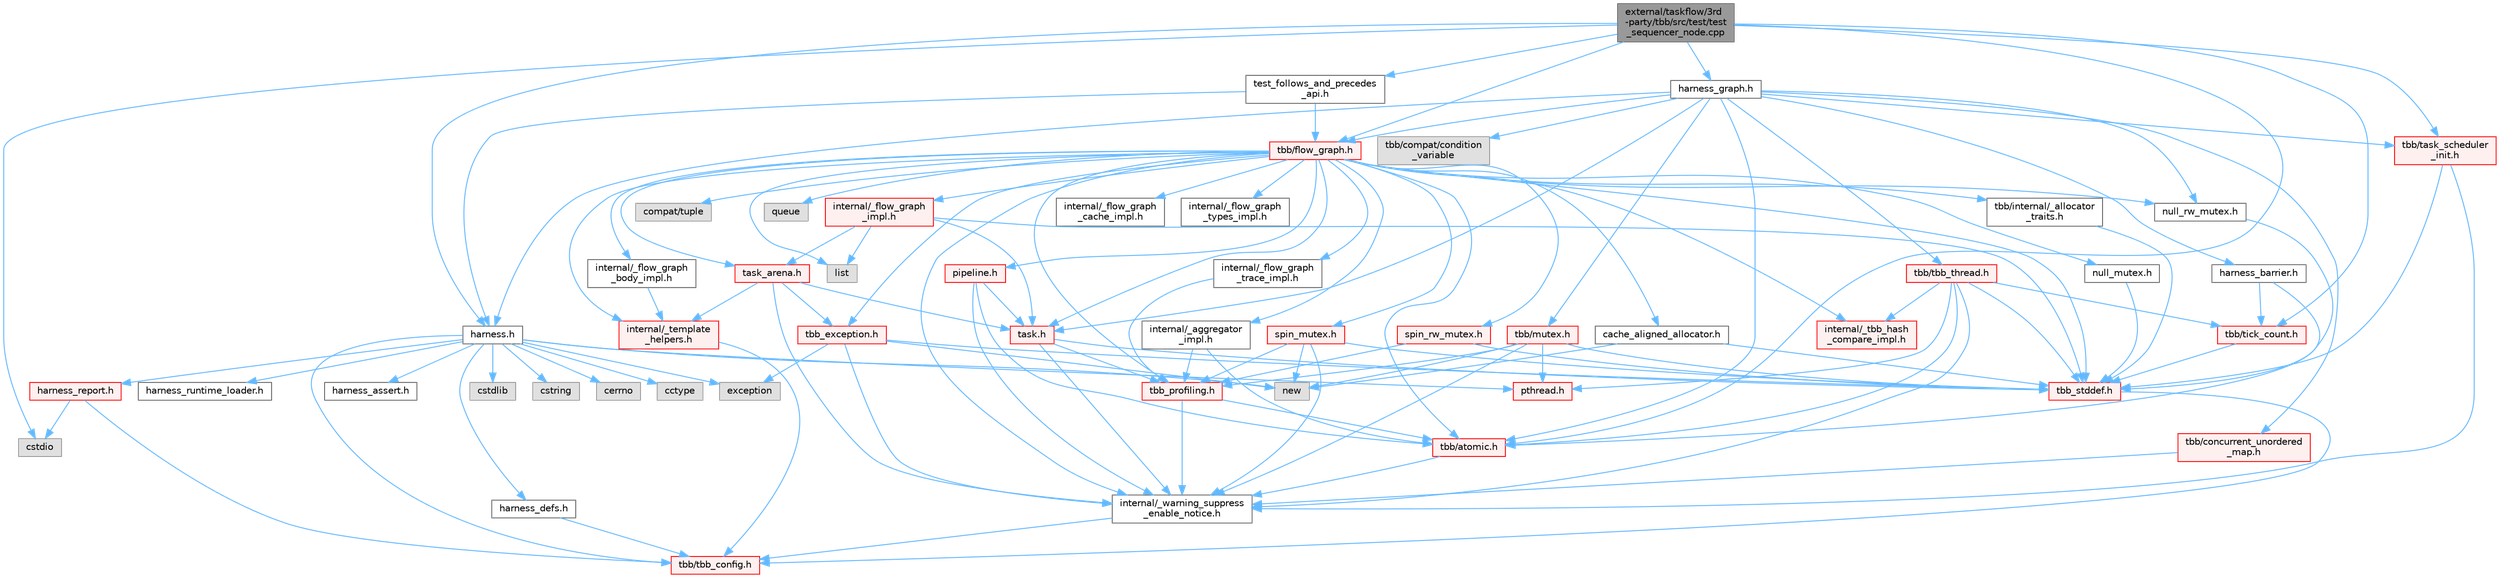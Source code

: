 digraph "external/taskflow/3rd-party/tbb/src/test/test_sequencer_node.cpp"
{
 // LATEX_PDF_SIZE
  bgcolor="transparent";
  edge [fontname=Helvetica,fontsize=10,labelfontname=Helvetica,labelfontsize=10];
  node [fontname=Helvetica,fontsize=10,shape=box,height=0.2,width=0.4];
  Node1 [id="Node000001",label="external/taskflow/3rd\l-party/tbb/src/test/test\l_sequencer_node.cpp",height=0.2,width=0.4,color="gray40", fillcolor="grey60", style="filled", fontcolor="black",tooltip=" "];
  Node1 -> Node2 [id="edge118_Node000001_Node000002",color="steelblue1",style="solid",tooltip=" "];
  Node2 [id="Node000002",label="harness.h",height=0.2,width=0.4,color="grey40", fillcolor="white", style="filled",URL="$harness_8h.html",tooltip=" "];
  Node2 -> Node3 [id="edge119_Node000002_Node000003",color="steelblue1",style="solid",tooltip=" "];
  Node3 [id="Node000003",label="tbb/tbb_config.h",height=0.2,width=0.4,color="red", fillcolor="#FFF0F0", style="filled",URL="$tbb__config_8h.html",tooltip=" "];
  Node2 -> Node5 [id="edge120_Node000002_Node000005",color="steelblue1",style="solid",tooltip=" "];
  Node5 [id="Node000005",label="harness_defs.h",height=0.2,width=0.4,color="grey40", fillcolor="white", style="filled",URL="$harness__defs_8h.html",tooltip=" "];
  Node5 -> Node3 [id="edge121_Node000005_Node000003",color="steelblue1",style="solid",tooltip=" "];
  Node2 -> Node6 [id="edge122_Node000002_Node000006",color="steelblue1",style="solid",tooltip=" "];
  Node6 [id="Node000006",label="cstdlib",height=0.2,width=0.4,color="grey60", fillcolor="#E0E0E0", style="filled",tooltip=" "];
  Node2 -> Node7 [id="edge123_Node000002_Node000007",color="steelblue1",style="solid",tooltip=" "];
  Node7 [id="Node000007",label="cstring",height=0.2,width=0.4,color="grey60", fillcolor="#E0E0E0", style="filled",tooltip=" "];
  Node2 -> Node8 [id="edge124_Node000002_Node000008",color="steelblue1",style="solid",tooltip=" "];
  Node8 [id="Node000008",label="cerrno",height=0.2,width=0.4,color="grey60", fillcolor="#E0E0E0", style="filled",tooltip=" "];
  Node2 -> Node9 [id="edge125_Node000002_Node000009",color="steelblue1",style="solid",tooltip=" "];
  Node9 [id="Node000009",label="cctype",height=0.2,width=0.4,color="grey60", fillcolor="#E0E0E0", style="filled",tooltip=" "];
  Node2 -> Node10 [id="edge126_Node000002_Node000010",color="steelblue1",style="solid",tooltip=" "];
  Node10 [id="Node000010",label="new",height=0.2,width=0.4,color="grey60", fillcolor="#E0E0E0", style="filled",tooltip=" "];
  Node2 -> Node11 [id="edge127_Node000002_Node000011",color="steelblue1",style="solid",tooltip=" "];
  Node11 [id="Node000011",label="pthread.h",height=0.2,width=0.4,color="red", fillcolor="#FFF0F0", style="filled",URL="$pthread_8h.html",tooltip=" "];
  Node2 -> Node57 [id="edge128_Node000002_Node000057",color="steelblue1",style="solid",tooltip=" "];
  Node57 [id="Node000057",label="harness_runtime_loader.h",height=0.2,width=0.4,color="grey40", fillcolor="white", style="filled",URL="$harness__runtime__loader_8h.html",tooltip=" "];
  Node2 -> Node58 [id="edge129_Node000002_Node000058",color="steelblue1",style="solid",tooltip=" "];
  Node58 [id="Node000058",label="harness_report.h",height=0.2,width=0.4,color="red", fillcolor="#FFF0F0", style="filled",URL="$harness__report_8h.html",tooltip=" "];
  Node58 -> Node59 [id="edge130_Node000058_Node000059",color="steelblue1",style="solid",tooltip=" "];
  Node59 [id="Node000059",label="cstdio",height=0.2,width=0.4,color="grey60", fillcolor="#E0E0E0", style="filled",tooltip=" "];
  Node58 -> Node3 [id="edge131_Node000058_Node000003",color="steelblue1",style="solid",tooltip=" "];
  Node2 -> Node24 [id="edge132_Node000002_Node000024",color="steelblue1",style="solid",tooltip=" "];
  Node24 [id="Node000024",label="exception",height=0.2,width=0.4,color="grey60", fillcolor="#E0E0E0", style="filled",tooltip=" "];
  Node2 -> Node61 [id="edge133_Node000002_Node000061",color="steelblue1",style="solid",tooltip=" "];
  Node61 [id="Node000061",label="harness_assert.h",height=0.2,width=0.4,color="grey40", fillcolor="white", style="filled",URL="$harness__assert_8h.html",tooltip=" "];
  Node1 -> Node62 [id="edge134_Node000001_Node000062",color="steelblue1",style="solid",tooltip=" "];
  Node62 [id="Node000062",label="harness_graph.h",height=0.2,width=0.4,color="grey40", fillcolor="white", style="filled",URL="$harness__graph_8h.html",tooltip=" "];
  Node62 -> Node2 [id="edge135_Node000062_Node000002",color="steelblue1",style="solid",tooltip=" "];
  Node62 -> Node63 [id="edge136_Node000062_Node000063",color="steelblue1",style="solid",tooltip=" "];
  Node63 [id="Node000063",label="harness_barrier.h",height=0.2,width=0.4,color="grey40", fillcolor="white", style="filled",URL="$harness__barrier_8h.html",tooltip=" "];
  Node63 -> Node64 [id="edge137_Node000063_Node000064",color="steelblue1",style="solid",tooltip=" "];
  Node64 [id="Node000064",label="tbb/atomic.h",height=0.2,width=0.4,color="red", fillcolor="#FFF0F0", style="filled",URL="$external_2taskflow_23rd-party_2tbb_2include_2tbb_2atomic_8h.html",tooltip=" "];
  Node64 -> Node66 [id="edge138_Node000064_Node000066",color="steelblue1",style="solid",tooltip=" "];
  Node66 [id="Node000066",label="internal/_warning_suppress\l_enable_notice.h",height=0.2,width=0.4,color="grey40", fillcolor="white", style="filled",URL="$__warning__suppress__enable__notice_8h.html",tooltip=" "];
  Node66 -> Node3 [id="edge139_Node000066_Node000003",color="steelblue1",style="solid",tooltip=" "];
  Node63 -> Node71 [id="edge140_Node000063_Node000071",color="steelblue1",style="solid",tooltip=" "];
  Node71 [id="Node000071",label="tbb/tick_count.h",height=0.2,width=0.4,color="red", fillcolor="#FFF0F0", style="filled",URL="$tick__count_8h.html",tooltip=" "];
  Node71 -> Node68 [id="edge141_Node000071_Node000068",color="steelblue1",style="solid",tooltip=" "];
  Node68 [id="Node000068",label="tbb_stddef.h",height=0.2,width=0.4,color="red", fillcolor="#FFF0F0", style="filled",URL="$tbb__stddef_8h.html",tooltip=" "];
  Node68 -> Node3 [id="edge142_Node000068_Node000003",color="steelblue1",style="solid",tooltip=" "];
  Node62 -> Node73 [id="edge143_Node000062_Node000073",color="steelblue1",style="solid",tooltip=" "];
  Node73 [id="Node000073",label="tbb/flow_graph.h",height=0.2,width=0.4,color="red", fillcolor="#FFF0F0", style="filled",URL="$flow__graph_8h.html",tooltip="The graph related classes and functions"];
  Node73 -> Node66 [id="edge144_Node000073_Node000066",color="steelblue1",style="solid",tooltip=" "];
  Node73 -> Node68 [id="edge145_Node000073_Node000068",color="steelblue1",style="solid",tooltip=" "];
  Node73 -> Node64 [id="edge146_Node000073_Node000064",color="steelblue1",style="solid",tooltip=" "];
  Node73 -> Node74 [id="edge147_Node000073_Node000074",color="steelblue1",style="solid",tooltip=" "];
  Node74 [id="Node000074",label="spin_mutex.h",height=0.2,width=0.4,color="red", fillcolor="#FFF0F0", style="filled",URL="$external_2taskflow_23rd-party_2tbb_2include_2tbb_2spin__mutex_8h.html",tooltip=" "];
  Node74 -> Node66 [id="edge148_Node000074_Node000066",color="steelblue1",style="solid",tooltip=" "];
  Node74 -> Node10 [id="edge149_Node000074_Node000010",color="steelblue1",style="solid",tooltip=" "];
  Node74 -> Node68 [id="edge150_Node000074_Node000068",color="steelblue1",style="solid",tooltip=" "];
  Node74 -> Node76 [id="edge151_Node000074_Node000076",color="steelblue1",style="solid",tooltip=" "];
  Node76 [id="Node000076",label="tbb_profiling.h",height=0.2,width=0.4,color="red", fillcolor="#FFF0F0", style="filled",URL="$tbb__profiling_8h.html",tooltip=" "];
  Node76 -> Node66 [id="edge152_Node000076_Node000066",color="steelblue1",style="solid",tooltip=" "];
  Node76 -> Node64 [id="edge153_Node000076_Node000064",color="steelblue1",style="solid",tooltip=" "];
  Node73 -> Node79 [id="edge154_Node000073_Node000079",color="steelblue1",style="solid",tooltip=" "];
  Node79 [id="Node000079",label="null_mutex.h",height=0.2,width=0.4,color="grey40", fillcolor="white", style="filled",URL="$external_2taskflow_23rd-party_2tbb_2include_2tbb_2null__mutex_8h.html",tooltip=" "];
  Node79 -> Node68 [id="edge155_Node000079_Node000068",color="steelblue1",style="solid",tooltip=" "];
  Node73 -> Node80 [id="edge156_Node000073_Node000080",color="steelblue1",style="solid",tooltip=" "];
  Node80 [id="Node000080",label="spin_rw_mutex.h",height=0.2,width=0.4,color="red", fillcolor="#FFF0F0", style="filled",URL="$spin__rw__mutex_8h.html",tooltip=" "];
  Node80 -> Node68 [id="edge157_Node000080_Node000068",color="steelblue1",style="solid",tooltip=" "];
  Node80 -> Node76 [id="edge158_Node000080_Node000076",color="steelblue1",style="solid",tooltip=" "];
  Node73 -> Node81 [id="edge159_Node000073_Node000081",color="steelblue1",style="solid",tooltip=" "];
  Node81 [id="Node000081",label="null_rw_mutex.h",height=0.2,width=0.4,color="grey40", fillcolor="white", style="filled",URL="$null__rw__mutex_8h.html",tooltip=" "];
  Node81 -> Node68 [id="edge160_Node000081_Node000068",color="steelblue1",style="solid",tooltip=" "];
  Node73 -> Node82 [id="edge161_Node000073_Node000082",color="steelblue1",style="solid",tooltip=" "];
  Node82 [id="Node000082",label="task.h",height=0.2,width=0.4,color="red", fillcolor="#FFF0F0", style="filled",URL="$task_8h.html",tooltip=" "];
  Node82 -> Node66 [id="edge162_Node000082_Node000066",color="steelblue1",style="solid",tooltip=" "];
  Node82 -> Node68 [id="edge163_Node000082_Node000068",color="steelblue1",style="solid",tooltip=" "];
  Node82 -> Node76 [id="edge164_Node000082_Node000076",color="steelblue1",style="solid",tooltip=" "];
  Node73 -> Node84 [id="edge165_Node000073_Node000084",color="steelblue1",style="solid",tooltip=" "];
  Node84 [id="Node000084",label="cache_aligned_allocator.h",height=0.2,width=0.4,color="grey40", fillcolor="white", style="filled",URL="$cache__aligned__allocator_8h.html",tooltip=" "];
  Node84 -> Node10 [id="edge166_Node000084_Node000010",color="steelblue1",style="solid",tooltip=" "];
  Node84 -> Node68 [id="edge167_Node000084_Node000068",color="steelblue1",style="solid",tooltip=" "];
  Node73 -> Node85 [id="edge168_Node000073_Node000085",color="steelblue1",style="solid",tooltip=" "];
  Node85 [id="Node000085",label="tbb_exception.h",height=0.2,width=0.4,color="red", fillcolor="#FFF0F0", style="filled",URL="$tbb__exception_8h.html",tooltip=" "];
  Node85 -> Node66 [id="edge169_Node000085_Node000066",color="steelblue1",style="solid",tooltip=" "];
  Node85 -> Node68 [id="edge170_Node000085_Node000068",color="steelblue1",style="solid",tooltip=" "];
  Node85 -> Node24 [id="edge171_Node000085_Node000024",color="steelblue1",style="solid",tooltip=" "];
  Node85 -> Node10 [id="edge172_Node000085_Node000010",color="steelblue1",style="solid",tooltip=" "];
  Node73 -> Node88 [id="edge173_Node000073_Node000088",color="steelblue1",style="solid",tooltip=" "];
  Node88 [id="Node000088",label="pipeline.h",height=0.2,width=0.4,color="red", fillcolor="#FFF0F0", style="filled",URL="$pipeline_8h.html",tooltip=" "];
  Node88 -> Node66 [id="edge174_Node000088_Node000066",color="steelblue1",style="solid",tooltip=" "];
  Node88 -> Node64 [id="edge175_Node000088_Node000064",color="steelblue1",style="solid",tooltip=" "];
  Node88 -> Node82 [id="edge176_Node000088_Node000082",color="steelblue1",style="solid",tooltip=" "];
  Node73 -> Node89 [id="edge177_Node000073_Node000089",color="steelblue1",style="solid",tooltip=" "];
  Node89 [id="Node000089",label="internal/_template\l_helpers.h",height=0.2,width=0.4,color="red", fillcolor="#FFF0F0", style="filled",URL="$__template__helpers_8h.html",tooltip=" "];
  Node89 -> Node3 [id="edge178_Node000089_Node000003",color="steelblue1",style="solid",tooltip=" "];
  Node73 -> Node90 [id="edge179_Node000073_Node000090",color="steelblue1",style="solid",tooltip=" "];
  Node90 [id="Node000090",label="internal/_aggregator\l_impl.h",height=0.2,width=0.4,color="grey40", fillcolor="white", style="filled",URL="$__aggregator__impl_8h.html",tooltip=" "];
  Node90 -> Node64 [id="edge180_Node000090_Node000064",color="steelblue1",style="solid",tooltip=" "];
  Node90 -> Node76 [id="edge181_Node000090_Node000076",color="steelblue1",style="solid",tooltip=" "];
  Node73 -> Node91 [id="edge182_Node000073_Node000091",color="steelblue1",style="solid",tooltip=" "];
  Node91 [id="Node000091",label="tbb/internal/_allocator\l_traits.h",height=0.2,width=0.4,color="grey40", fillcolor="white", style="filled",URL="$__allocator__traits_8h.html",tooltip=" "];
  Node91 -> Node68 [id="edge183_Node000091_Node000068",color="steelblue1",style="solid",tooltip=" "];
  Node73 -> Node76 [id="edge184_Node000073_Node000076",color="steelblue1",style="solid",tooltip=" "];
  Node73 -> Node92 [id="edge185_Node000073_Node000092",color="steelblue1",style="solid",tooltip=" "];
  Node92 [id="Node000092",label="task_arena.h",height=0.2,width=0.4,color="red", fillcolor="#FFF0F0", style="filled",URL="$task__arena_8h.html",tooltip=" "];
  Node92 -> Node66 [id="edge186_Node000092_Node000066",color="steelblue1",style="solid",tooltip=" "];
  Node92 -> Node82 [id="edge187_Node000092_Node000082",color="steelblue1",style="solid",tooltip=" "];
  Node92 -> Node85 [id="edge188_Node000092_Node000085",color="steelblue1",style="solid",tooltip=" "];
  Node92 -> Node89 [id="edge189_Node000092_Node000089",color="steelblue1",style="solid",tooltip=" "];
  Node73 -> Node93 [id="edge190_Node000073_Node000093",color="steelblue1",style="solid",tooltip=" "];
  Node93 [id="Node000093",label="compat/tuple",height=0.2,width=0.4,color="grey60", fillcolor="#E0E0E0", style="filled",tooltip=" "];
  Node73 -> Node94 [id="edge191_Node000073_Node000094",color="steelblue1",style="solid",tooltip=" "];
  Node94 [id="Node000094",label="list",height=0.2,width=0.4,color="grey60", fillcolor="#E0E0E0", style="filled",tooltip=" "];
  Node73 -> Node95 [id="edge192_Node000073_Node000095",color="steelblue1",style="solid",tooltip=" "];
  Node95 [id="Node000095",label="queue",height=0.2,width=0.4,color="grey60", fillcolor="#E0E0E0", style="filled",tooltip=" "];
  Node73 -> Node96 [id="edge193_Node000073_Node000096",color="steelblue1",style="solid",tooltip=" "];
  Node96 [id="Node000096",label="internal/_flow_graph\l_impl.h",height=0.2,width=0.4,color="red", fillcolor="#FFF0F0", style="filled",URL="$__flow__graph__impl_8h.html",tooltip=" "];
  Node96 -> Node68 [id="edge194_Node000096_Node000068",color="steelblue1",style="solid",tooltip=" "];
  Node96 -> Node82 [id="edge195_Node000096_Node000082",color="steelblue1",style="solid",tooltip=" "];
  Node96 -> Node92 [id="edge196_Node000096_Node000092",color="steelblue1",style="solid",tooltip=" "];
  Node96 -> Node94 [id="edge197_Node000096_Node000094",color="steelblue1",style="solid",tooltip=" "];
  Node73 -> Node98 [id="edge198_Node000073_Node000098",color="steelblue1",style="solid",tooltip=" "];
  Node98 [id="Node000098",label="internal/_flow_graph\l_trace_impl.h",height=0.2,width=0.4,color="grey40", fillcolor="white", style="filled",URL="$__flow__graph__trace__impl_8h.html",tooltip=" "];
  Node98 -> Node76 [id="edge199_Node000098_Node000076",color="steelblue1",style="solid",tooltip=" "];
  Node73 -> Node99 [id="edge200_Node000073_Node000099",color="steelblue1",style="solid",tooltip=" "];
  Node99 [id="Node000099",label="internal/_tbb_hash\l_compare_impl.h",height=0.2,width=0.4,color="red", fillcolor="#FFF0F0", style="filled",URL="$__tbb__hash__compare__impl_8h.html",tooltip=" "];
  Node73 -> Node100 [id="edge201_Node000073_Node000100",color="steelblue1",style="solid",tooltip=" "];
  Node100 [id="Node000100",label="internal/_flow_graph\l_body_impl.h",height=0.2,width=0.4,color="grey40", fillcolor="white", style="filled",URL="$__flow__graph__body__impl_8h.html",tooltip=" "];
  Node100 -> Node89 [id="edge202_Node000100_Node000089",color="steelblue1",style="solid",tooltip=" "];
  Node73 -> Node101 [id="edge203_Node000073_Node000101",color="steelblue1",style="solid",tooltip=" "];
  Node101 [id="Node000101",label="internal/_flow_graph\l_cache_impl.h",height=0.2,width=0.4,color="grey40", fillcolor="white", style="filled",URL="$__flow__graph__cache__impl_8h.html",tooltip=" "];
  Node73 -> Node102 [id="edge204_Node000073_Node000102",color="steelblue1",style="solid",tooltip=" "];
  Node102 [id="Node000102",label="internal/_flow_graph\l_types_impl.h",height=0.2,width=0.4,color="grey40", fillcolor="white", style="filled",URL="$__flow__graph__types__impl_8h.html",tooltip=" "];
  Node62 -> Node81 [id="edge205_Node000062_Node000081",color="steelblue1",style="solid",tooltip=" "];
  Node62 -> Node64 [id="edge206_Node000062_Node000064",color="steelblue1",style="solid",tooltip=" "];
  Node62 -> Node105 [id="edge207_Node000062_Node000105",color="steelblue1",style="solid",tooltip=" "];
  Node105 [id="Node000105",label="tbb/concurrent_unordered\l_map.h",height=0.2,width=0.4,color="red", fillcolor="#FFF0F0", style="filled",URL="$concurrent__unordered__map_8h.html",tooltip=" "];
  Node105 -> Node66 [id="edge208_Node000105_Node000066",color="steelblue1",style="solid",tooltip=" "];
  Node62 -> Node82 [id="edge209_Node000062_Node000082",color="steelblue1",style="solid",tooltip=" "];
  Node62 -> Node109 [id="edge210_Node000062_Node000109",color="steelblue1",style="solid",tooltip=" "];
  Node109 [id="Node000109",label="tbb/task_scheduler\l_init.h",height=0.2,width=0.4,color="red", fillcolor="#FFF0F0", style="filled",URL="$task__scheduler__init_8h.html",tooltip=" "];
  Node109 -> Node66 [id="edge211_Node000109_Node000066",color="steelblue1",style="solid",tooltip=" "];
  Node109 -> Node68 [id="edge212_Node000109_Node000068",color="steelblue1",style="solid",tooltip=" "];
  Node62 -> Node111 [id="edge213_Node000062_Node000111",color="steelblue1",style="solid",tooltip=" "];
  Node111 [id="Node000111",label="tbb/compat/condition\l_variable",height=0.2,width=0.4,color="grey60", fillcolor="#E0E0E0", style="filled",tooltip=" "];
  Node62 -> Node112 [id="edge214_Node000062_Node000112",color="steelblue1",style="solid",tooltip=" "];
  Node112 [id="Node000112",label="tbb/mutex.h",height=0.2,width=0.4,color="red", fillcolor="#FFF0F0", style="filled",URL="$mutex_8h.html",tooltip=" "];
  Node112 -> Node66 [id="edge215_Node000112_Node000066",color="steelblue1",style="solid",tooltip=" "];
  Node112 -> Node11 [id="edge216_Node000112_Node000011",color="steelblue1",style="solid",tooltip=" "];
  Node112 -> Node10 [id="edge217_Node000112_Node000010",color="steelblue1",style="solid",tooltip=" "];
  Node112 -> Node68 [id="edge218_Node000112_Node000068",color="steelblue1",style="solid",tooltip=" "];
  Node112 -> Node76 [id="edge219_Node000112_Node000076",color="steelblue1",style="solid",tooltip=" "];
  Node62 -> Node113 [id="edge220_Node000062_Node000113",color="steelblue1",style="solid",tooltip=" "];
  Node113 [id="Node000113",label="tbb/tbb_thread.h",height=0.2,width=0.4,color="red", fillcolor="#FFF0F0", style="filled",URL="$tbb__thread_8h.html",tooltip=" "];
  Node113 -> Node66 [id="edge221_Node000113_Node000066",color="steelblue1",style="solid",tooltip=" "];
  Node113 -> Node68 [id="edge222_Node000113_Node000068",color="steelblue1",style="solid",tooltip=" "];
  Node113 -> Node11 [id="edge223_Node000113_Node000011",color="steelblue1",style="solid",tooltip=" "];
  Node113 -> Node64 [id="edge224_Node000113_Node000064",color="steelblue1",style="solid",tooltip=" "];
  Node113 -> Node99 [id="edge225_Node000113_Node000099",color="steelblue1",style="solid",tooltip=" "];
  Node113 -> Node71 [id="edge226_Node000113_Node000071",color="steelblue1",style="solid",tooltip=" "];
  Node1 -> Node73 [id="edge227_Node000001_Node000073",color="steelblue1",style="solid",tooltip=" "];
  Node1 -> Node109 [id="edge228_Node000001_Node000109",color="steelblue1",style="solid",tooltip=" "];
  Node1 -> Node71 [id="edge229_Node000001_Node000071",color="steelblue1",style="solid",tooltip=" "];
  Node1 -> Node64 [id="edge230_Node000001_Node000064",color="steelblue1",style="solid",tooltip=" "];
  Node1 -> Node115 [id="edge231_Node000001_Node000115",color="steelblue1",style="solid",tooltip=" "];
  Node115 [id="Node000115",label="test_follows_and_precedes\l_api.h",height=0.2,width=0.4,color="grey40", fillcolor="white", style="filled",URL="$test__follows__and__precedes__api_8h.html",tooltip=" "];
  Node115 -> Node2 [id="edge232_Node000115_Node000002",color="steelblue1",style="solid",tooltip=" "];
  Node115 -> Node73 [id="edge233_Node000115_Node000073",color="steelblue1",style="solid",tooltip=" "];
  Node1 -> Node59 [id="edge234_Node000001_Node000059",color="steelblue1",style="solid",tooltip=" "];
}
